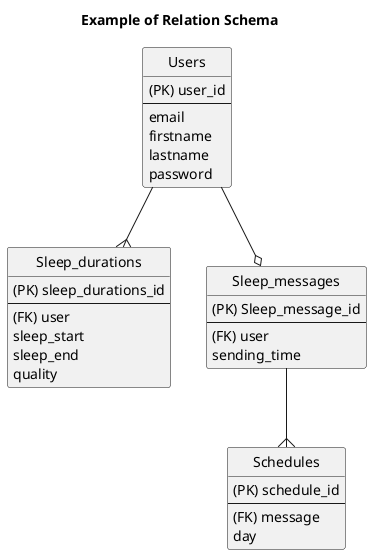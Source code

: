 @startuml
title Example of Relation Schema

hide circle



entity "Users" as tu {
    (PK) user_id
    --
    email
    firstname
    lastname
    password
}

entity "Sleep_durations" as tsd {
    (PK) sleep_durations_id
    --
    (FK) user
    sleep_start
    sleep_end
    quality
}

entity "Sleep_messages" as tsm {
    (PK) Sleep_message_id
    --
    (FK) user
    sending_time
}

entity "Schedules" as tsc {
    (PK) schedule_id
    --
    (FK) message
    day
}

tu --{ tsd
tu --o tsm
tsm --{ tsc
@enduml
